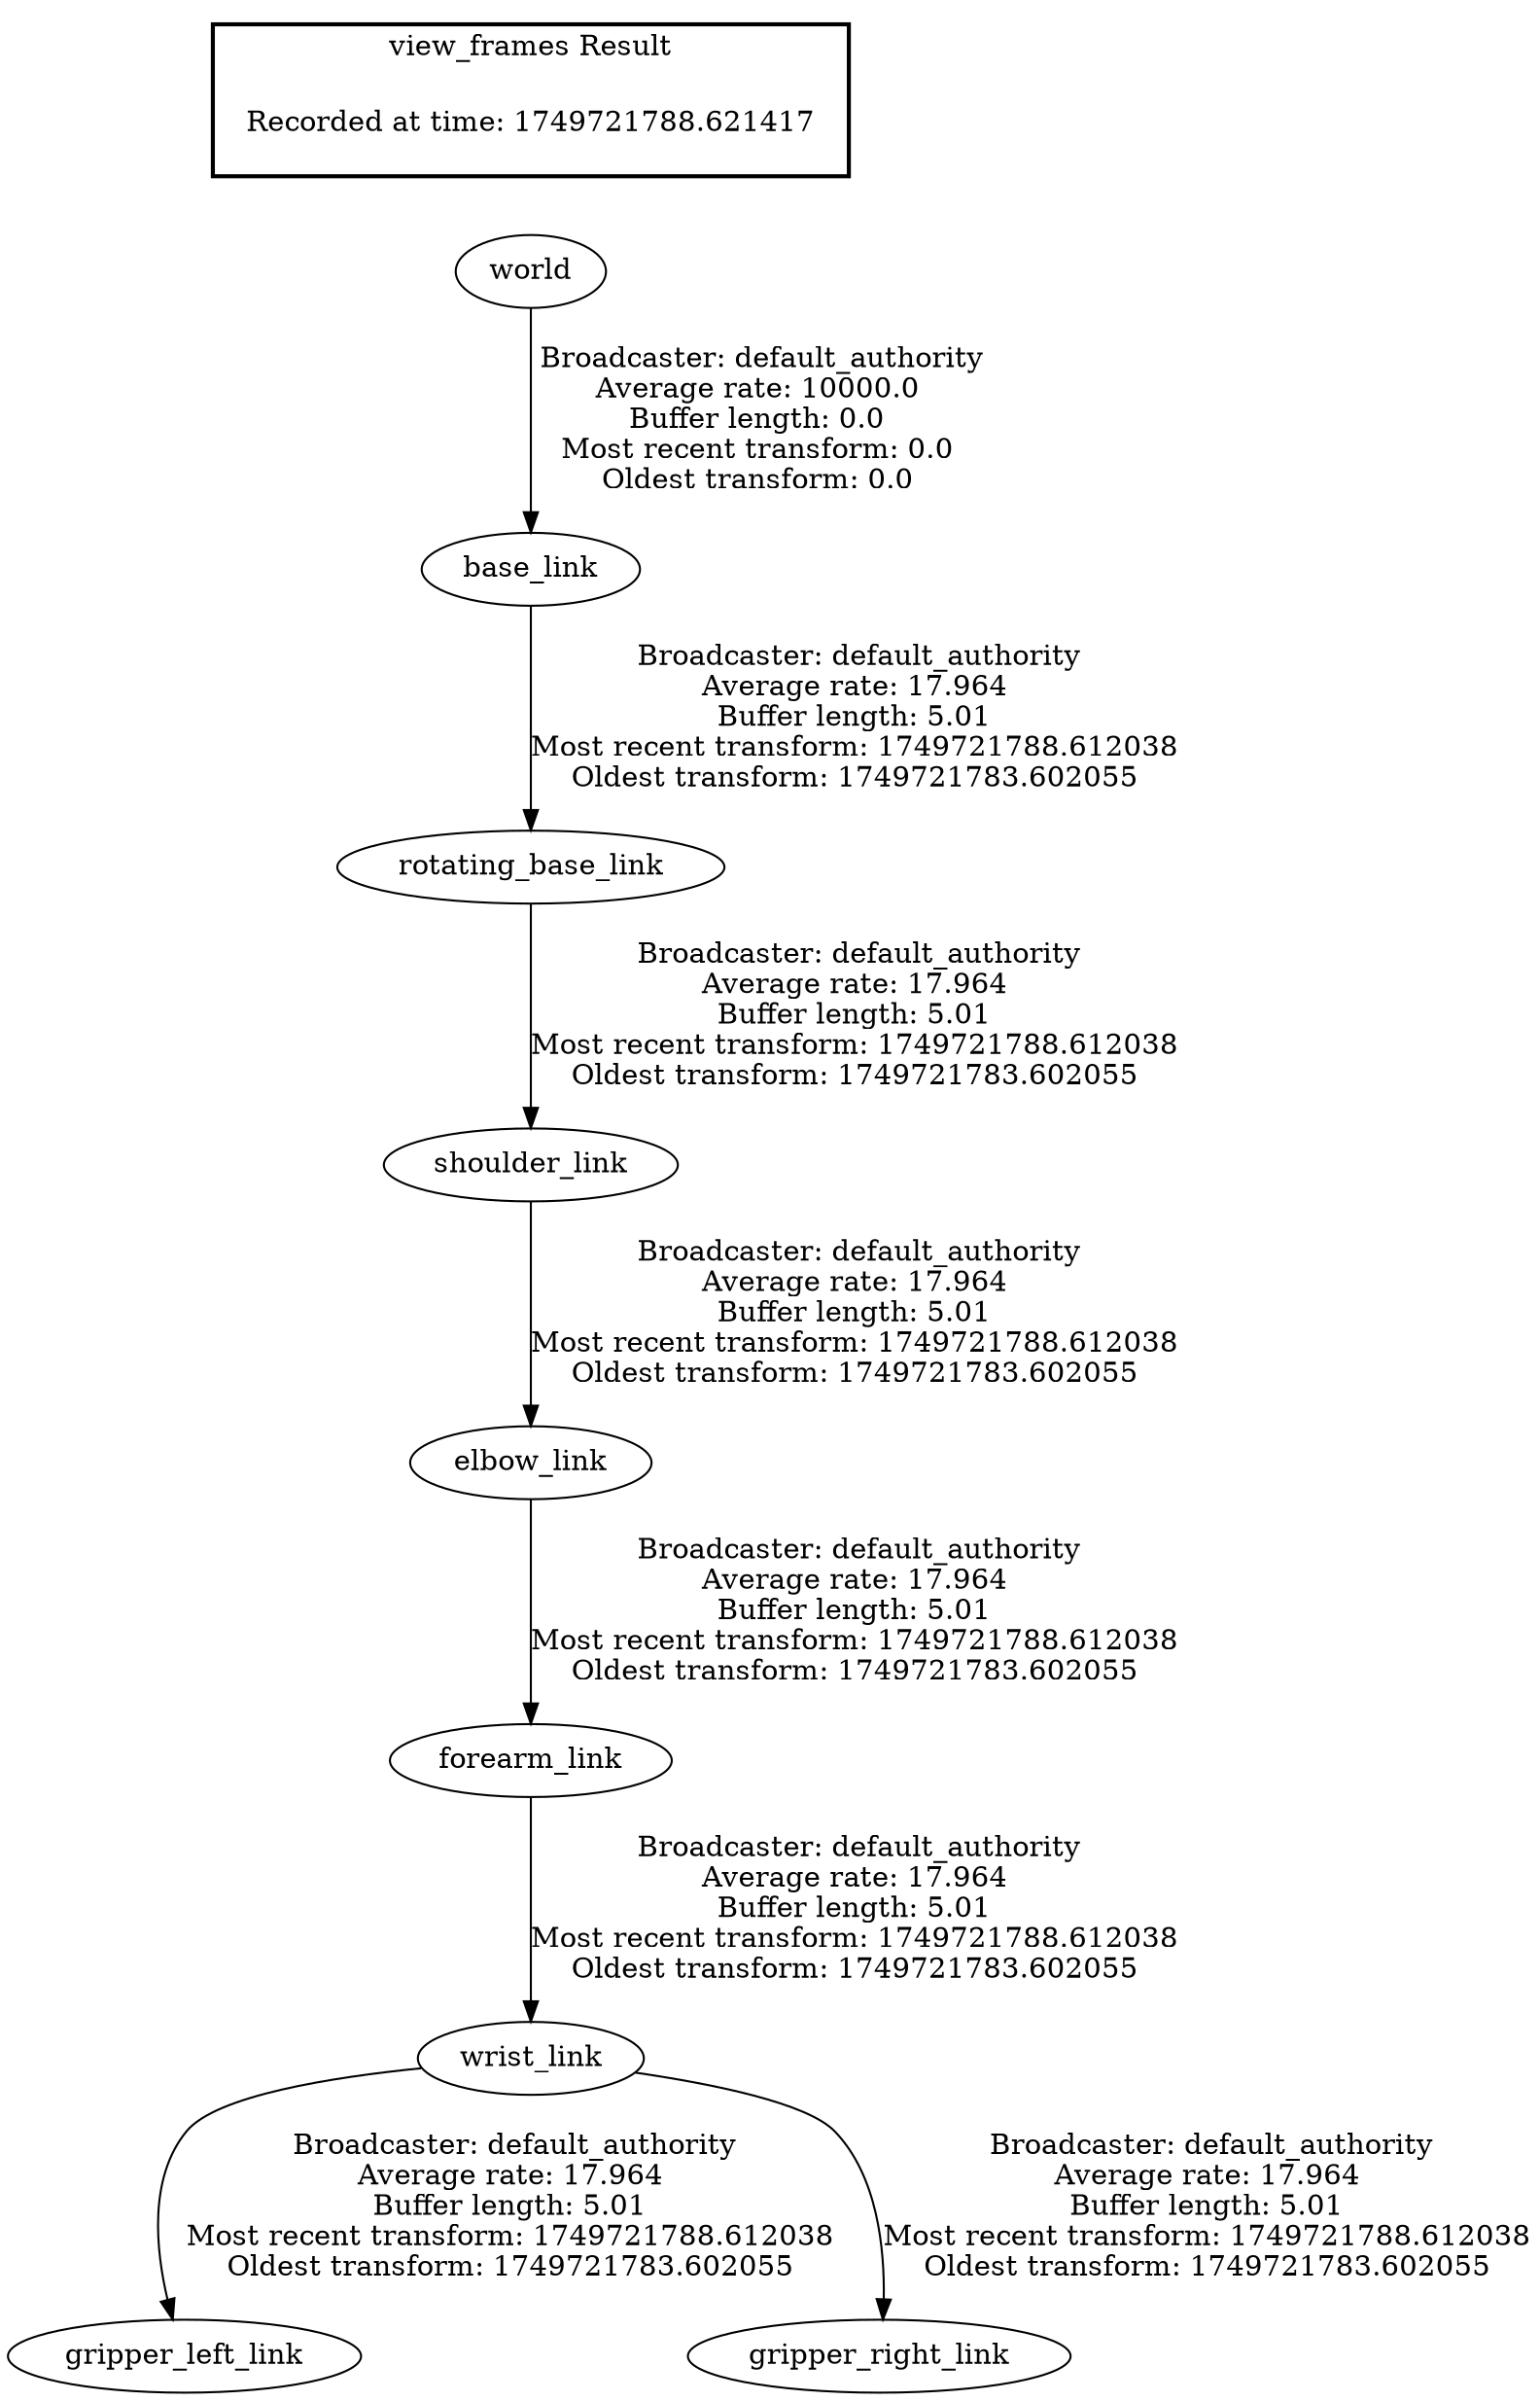 digraph G {
"world" -> "base_link"[label=" Broadcaster: default_authority\nAverage rate: 10000.0\nBuffer length: 0.0\nMost recent transform: 0.0\nOldest transform: 0.0\n"];
"shoulder_link" -> "elbow_link"[label=" Broadcaster: default_authority\nAverage rate: 17.964\nBuffer length: 5.01\nMost recent transform: 1749721788.612038\nOldest transform: 1749721783.602055\n"];
"rotating_base_link" -> "shoulder_link"[label=" Broadcaster: default_authority\nAverage rate: 17.964\nBuffer length: 5.01\nMost recent transform: 1749721788.612038\nOldest transform: 1749721783.602055\n"];
"elbow_link" -> "forearm_link"[label=" Broadcaster: default_authority\nAverage rate: 17.964\nBuffer length: 5.01\nMost recent transform: 1749721788.612038\nOldest transform: 1749721783.602055\n"];
"wrist_link" -> "gripper_left_link"[label=" Broadcaster: default_authority\nAverage rate: 17.964\nBuffer length: 5.01\nMost recent transform: 1749721788.612038\nOldest transform: 1749721783.602055\n"];
"forearm_link" -> "wrist_link"[label=" Broadcaster: default_authority\nAverage rate: 17.964\nBuffer length: 5.01\nMost recent transform: 1749721788.612038\nOldest transform: 1749721783.602055\n"];
"wrist_link" -> "gripper_right_link"[label=" Broadcaster: default_authority\nAverage rate: 17.964\nBuffer length: 5.01\nMost recent transform: 1749721788.612038\nOldest transform: 1749721783.602055\n"];
"base_link" -> "rotating_base_link"[label=" Broadcaster: default_authority\nAverage rate: 17.964\nBuffer length: 5.01\nMost recent transform: 1749721788.612038\nOldest transform: 1749721783.602055\n"];
edge [style=invis];
 subgraph cluster_legend { style=bold; color=black; label ="view_frames Result";
"Recorded at time: 1749721788.621417"[ shape=plaintext ] ;
}->"world";
}